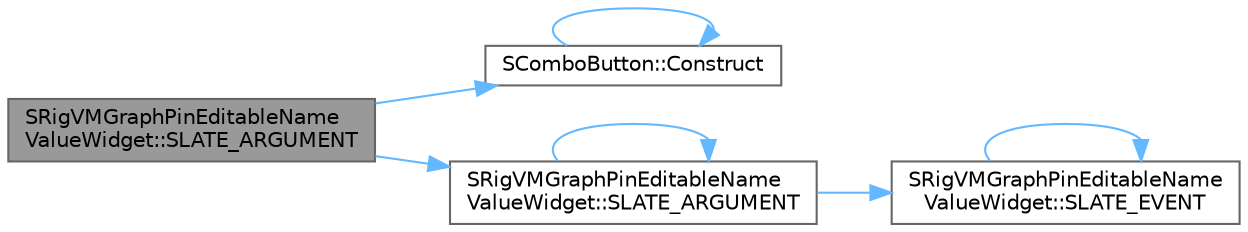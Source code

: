 digraph "SRigVMGraphPinEditableNameValueWidget::SLATE_ARGUMENT"
{
 // INTERACTIVE_SVG=YES
 // LATEX_PDF_SIZE
  bgcolor="transparent";
  edge [fontname=Helvetica,fontsize=10,labelfontname=Helvetica,labelfontsize=10];
  node [fontname=Helvetica,fontsize=10,shape=box,height=0.2,width=0.4];
  rankdir="LR";
  Node1 [id="Node000001",label="SRigVMGraphPinEditableName\lValueWidget::SLATE_ARGUMENT",height=0.2,width=0.4,color="gray40", fillcolor="grey60", style="filled", fontcolor="black",tooltip="When false, the down arrow is not generated and it is up to the API consumer to make their own visual..."];
  Node1 -> Node2 [id="edge1_Node000001_Node000002",color="steelblue1",style="solid",tooltip=" "];
  Node2 [id="Node000002",label="SComboButton::Construct",height=0.2,width=0.4,color="grey40", fillcolor="white", style="filled",URL="$d3/dbc/classSComboButton.html#a713894ddb2a0bbd3bab6e986ef46d02c",tooltip="Construct the widget from a declaration."];
  Node2 -> Node2 [id="edge2_Node000002_Node000002",color="steelblue1",style="solid",tooltip=" "];
  Node1 -> Node3 [id="edge3_Node000001_Node000003",color="steelblue1",style="solid",tooltip=" "];
  Node3 [id="Node000003",label="SRigVMGraphPinEditableName\lValueWidget::SLATE_ARGUMENT",height=0.2,width=0.4,color="grey40", fillcolor="white", style="filled",URL="$dd/d0c/classSRigVMGraphPinEditableNameValueWidget.html#a3f63a937b00d7f8ad9f6be0bd865b5f6",tooltip=" "];
  Node3 -> Node3 [id="edge4_Node000003_Node000003",color="steelblue1",style="solid",tooltip=" "];
  Node3 -> Node4 [id="edge5_Node000003_Node000004",color="steelblue1",style="solid",tooltip=" "];
  Node4 [id="Node000004",label="SRigVMGraphPinEditableName\lValueWidget::SLATE_EVENT",height=0.2,width=0.4,color="grey40", fillcolor="white", style="filled",URL="$dd/d0c/classSRigVMGraphPinEditableNameValueWidget.html#a5a49afe281912d01dc9dfc76d36a3418",tooltip="Called when combo box is opened, before list is actually created."];
  Node4 -> Node4 [id="edge6_Node000004_Node000004",color="steelblue1",style="solid",tooltip=" "];
}
